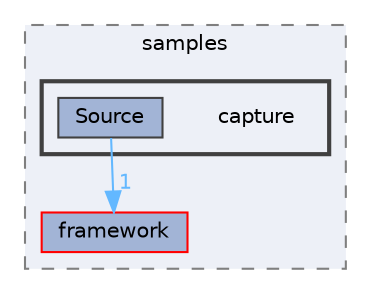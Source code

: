 digraph "techstorm/lib/OpenAL 1.1 SDK/samples/capture"
{
 // LATEX_PDF_SIZE
  bgcolor="transparent";
  edge [fontname=Helvetica,fontsize=10,labelfontname=Helvetica,labelfontsize=10];
  node [fontname=Helvetica,fontsize=10,shape=box,height=0.2,width=0.4];
  compound=true
  subgraph clusterdir_ad8770f1af3a139d11f948b20e0c6a7b {
    graph [ bgcolor="#edf0f7", pencolor="grey50", label="samples", fontname=Helvetica,fontsize=10 style="filled,dashed", URL="dir_ad8770f1af3a139d11f948b20e0c6a7b.html",tooltip=""]
  dir_40209ef98ebf683660e5fb7987566489 [label="framework", fillcolor="#a2b4d6", color="red", style="filled", URL="dir_40209ef98ebf683660e5fb7987566489.html",tooltip=""];
  subgraph clusterdir_1827592f8e0ea7eb51d255918a14b3c6 {
    graph [ bgcolor="#edf0f7", pencolor="grey25", label="", fontname=Helvetica,fontsize=10 style="filled,bold", URL="dir_1827592f8e0ea7eb51d255918a14b3c6.html",tooltip=""]
    dir_1827592f8e0ea7eb51d255918a14b3c6 [shape=plaintext, label="capture"];
  dir_bd5a2efc3b61fddc2c939ded62ed2a8f [label="Source", fillcolor="#a2b4d6", color="grey25", style="filled", URL="dir_bd5a2efc3b61fddc2c939ded62ed2a8f.html",tooltip=""];
  }
  }
  dir_bd5a2efc3b61fddc2c939ded62ed2a8f->dir_40209ef98ebf683660e5fb7987566489 [headlabel="1", labeldistance=1.5 headhref="dir_000112_000052.html" href="dir_000112_000052.html" color="steelblue1" fontcolor="steelblue1"];
}
